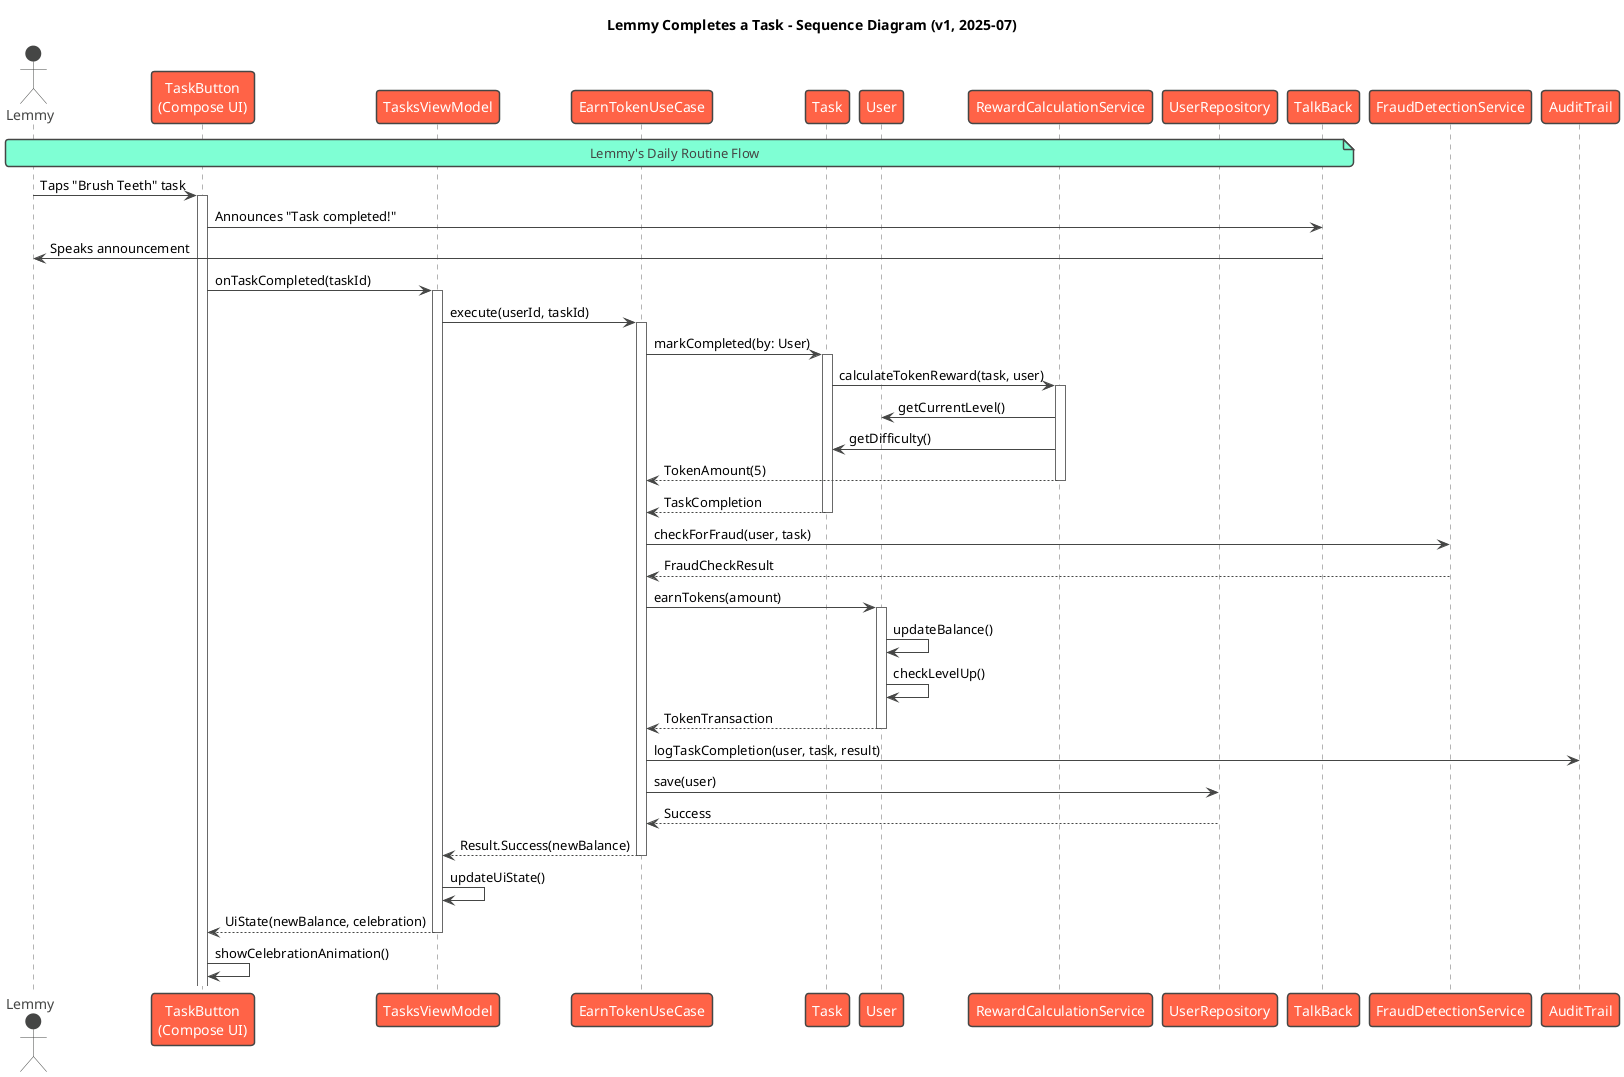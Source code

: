 @startuml sequence-task-completion
!theme vibrant

title Lemmy Completes a Task - Sequence Diagram (v1, 2025-07)

actor Lemmy as "Lemmy"
participant "TaskButton\n(Compose UI)" as UI
participant "TasksViewModel" as VM
participant "EarnTokenUseCase" as UC
participant "Task" as Task
participant "User" as User
participant "RewardCalculationService" as RCS
participant "UserRepository" as UR
participant "TalkBack" as TB
participant "FraudDetectionService" as FDS
participant "AuditTrail" as Audit

note over Lemmy, TB : Lemmy's Daily Routine Flow

Lemmy -> UI : Taps "Brush Teeth" task
activate UI

UI -> TB : Announces "Task completed!"
TB -> Lemmy : Speaks announcement

UI -> VM : onTaskCompleted(taskId)
activate VM

VM -> UC : execute(userId, taskId)
activate UC

UC -> Task : markCompleted(by: User)
activate Task

Task -> RCS : calculateTokenReward(task, user)
activate RCS
RCS -> User : getCurrentLevel()
RCS -> Task : getDifficulty()
RCS --> UC : TokenAmount(5)
deactivate RCS

Task --> UC : TaskCompletion
deactivate Task

UC -> FDS : checkForFraud(user, task)
FDS --> UC : FraudCheckResult

UC -> User : earnTokens(amount)
activate User
User -> User : updateBalance()
User -> User : checkLevelUp()
User --> UC : TokenTransaction
deactivate User

UC -> Audit : logTaskCompletion(user, task, result)
UC -> UR : save(user)
UR --> UC : Success

UC --> VM : Result.Success(newBalance)
deactivate UC

VM -> VM : updateUiState()
VM --> UI : UiState(newBalance, celebration)
deactivate VM

UI -> UI : showCelebrationAnimation()
@enduml
